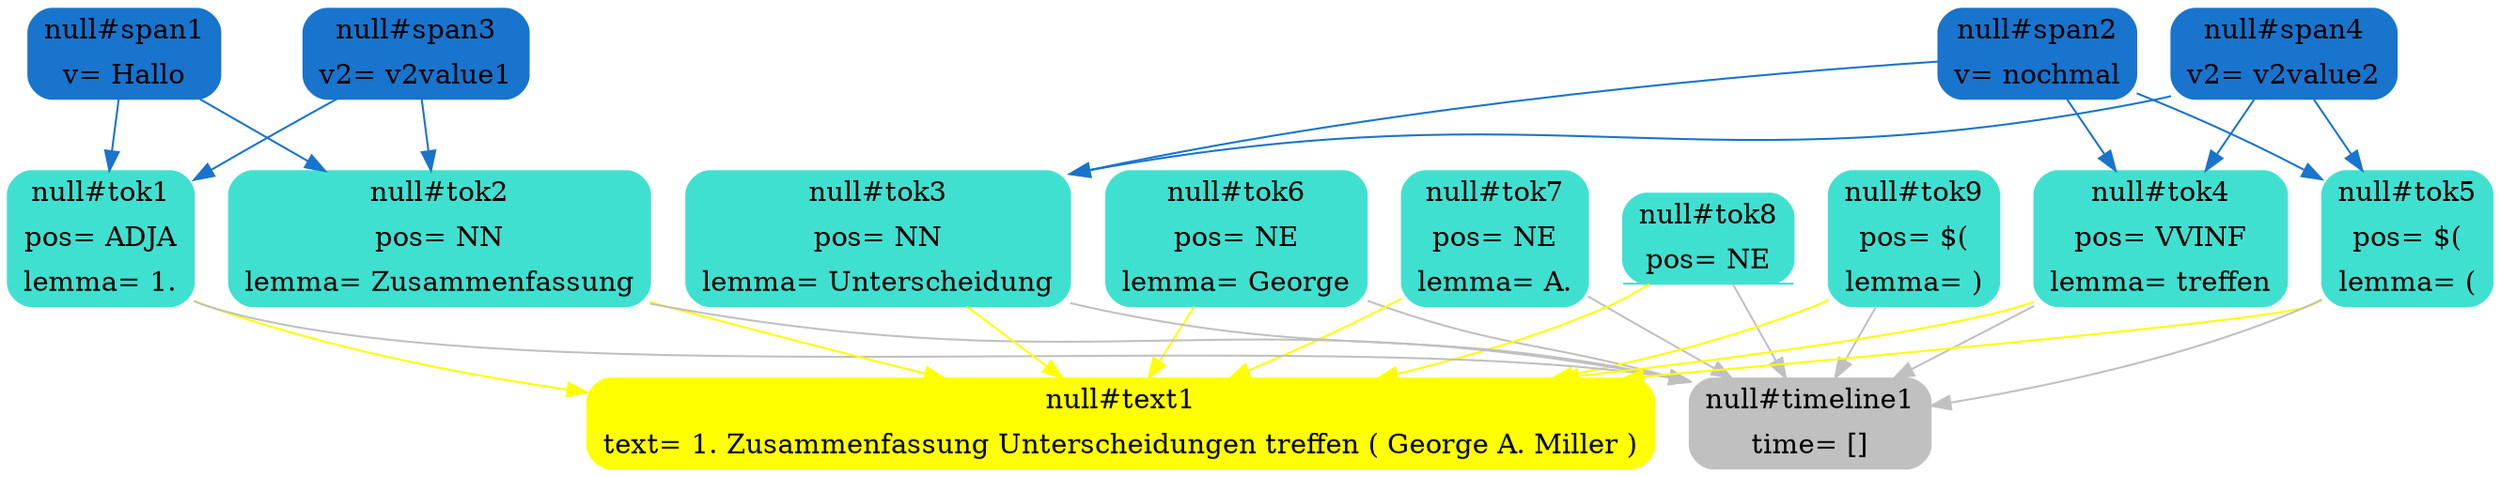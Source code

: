 digraph G {
ordering= out;
<null#tok6>[shape= Mrecord,color= turquoise,style= filled,label="{{null#tok6}|{pos= NE}|{lemma= George}}"]
<null#text1>[shape= Mrecord,color= yellow,style= filled,label="{{null#text1}|{text= 1. Zusammenfassung Unterscheidungen treffen ( George A. Miller ) }}"]
<null#tok6> -> <null#text1>[color= yellow,style= filled,]
<null#timeline1>[shape= Mrecord,color= gray,style= filled,label="{{null#timeline1}|{time= []}}"]
<null#tok6> -> <null#timeline1>[color= gray,style= filled,]
<null#tok7>[shape= Mrecord,color= turquoise,style= filled,label="{{null#tok7}|{pos= NE}|{lemma= A.}}"]
<null#tok7> -> <null#text1>[color= yellow,style= filled,]
<null#tok7> -> <null#timeline1>[color= gray,style= filled,]
<null#tok8>[shape= Mrecord,color= turquoise,style= filled,label="{{null#tok8}|{pos= NE}|{lemma= <unknown>}}"]
<null#tok8> -> <null#text1>[color= yellow,style= filled,]
<null#tok8> -> <null#timeline1>[color= gray,style= filled,]
<null#tok9>[shape= Mrecord,color= turquoise,style= filled,label="{{null#tok9}|{pos= $(}|{lemma= )}}"]
<null#tok9> -> <null#text1>[color= yellow,style= filled,]
<null#tok9> -> <null#timeline1>[color= gray,style= filled,]
<null#span1>[shape= Mrecord,color= dodgerblue3,style= filled,label="{{null#span1}|{v= Hallo}}"]
<null#tok1>[shape= Mrecord,color= turquoise,style= filled,label="{{null#tok1}|{pos= ADJA}|{lemma= 1.}}"]
<null#span1> -> <null#tok1>[color= dodgerblue3,style= filled,]
<null#tok1> -> <null#text1>[color= yellow,style= filled,]
<null#tok1> -> <null#timeline1>[color= gray,style= filled,]
<null#tok2>[shape= Mrecord,color= turquoise,style= filled,label="{{null#tok2}|{pos= NN}|{lemma= Zusammenfassung}}"]
<null#span1> -> <null#tok2>[color= dodgerblue3,style= filled,]
<null#tok2> -> <null#text1>[color= yellow,style= filled,]
<null#tok2> -> <null#timeline1>[color= gray,style= filled,]
<null#span2>[shape= Mrecord,color= dodgerblue3,style= filled,label="{{null#span2}|{v= nochmal}}"]
<null#tok3>[shape= Mrecord,color= turquoise,style= filled,label="{{null#tok3}|{pos= NN}|{lemma= Unterscheidung}}"]
<null#span2> -> <null#tok3>[color= dodgerblue3,style= filled,]
<null#tok3> -> <null#text1>[color= yellow,style= filled,]
<null#tok3> -> <null#timeline1>[color= gray,style= filled,]
<null#tok4>[shape= Mrecord,color= turquoise,style= filled,label="{{null#tok4}|{pos= VVINF}|{lemma= treffen}}"]
<null#span2> -> <null#tok4>[color= dodgerblue3,style= filled,]
<null#tok4> -> <null#text1>[color= yellow,style= filled,]
<null#tok4> -> <null#timeline1>[color= gray,style= filled,]
<null#tok5>[shape= Mrecord,color= turquoise,style= filled,label="{{null#tok5}|{pos= $(}|{lemma= (}}"]
<null#span2> -> <null#tok5>[color= dodgerblue3,style= filled,]
<null#tok5> -> <null#text1>[color= yellow,style= filled,]
<null#tok5> -> <null#timeline1>[color= gray,style= filled,]
<null#span3>[shape= Mrecord,color= dodgerblue3,style= filled,label="{{null#span3}|{v2= v2value1}}"]
<null#span3> -> <null#tok1>[color= dodgerblue3,style= filled,]
<null#span3> -> <null#tok2>[color= dodgerblue3,style= filled,]
<null#span4>[shape= Mrecord,color= dodgerblue3,style= filled,label="{{null#span4}|{v2= v2value2}}"]
<null#span4> -> <null#tok3>[color= dodgerblue3,style= filled,]
<null#span4> -> <null#tok4>[color= dodgerblue3,style= filled,]
<null#span4> -> <null#tok5>[color= dodgerblue3,style= filled,]
}

